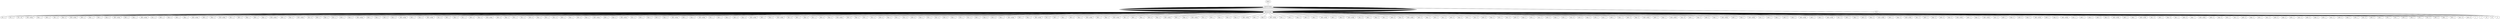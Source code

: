 graph "" {n000 ;
n000 [label="Inicio"] ;
n000 -- n001;
n001 [label="Instrucciones"] ;
n001 -- n003;
n003 [label="Declaracion"] ;
n003 -- n004;
n004 [label="$t1= 5"] ;
n001 -- n003;
n003 [label="Declaracion"] ;
n003 -- n005;
n005 [label="$t2= 5"] ;
n001 -- n002;
n002 [label="Print"] ;
n002 -- n006;
n006 [label="5"] ;
n001 -- n002;
n002 [label="Print"] ;
n002 -- n007;
n007 [label="5"] ;
n001 -- n003;
n003 [label="Declaracion"] ;
n003 -- n008;
n008 [label="$t1= 45"] ;
n001 -- n002;
n002 [label="Print"] ;
n002 -- n009;
n009 [label="45"] ;
n001 -- n002;
n002 [label="Print"] ;
n002 -- n0010;
n0010 [label="45"] ;
n001 -- n003;
n003 [label="Declaracion"] ;
n003 -- n0011;
n0011 [label="$s0= array"] ;
n001 -- n003;
n003 [label="Declaracion"] ;
n003 -- n0012;
n0012 [label="$sp= -1"] ;
n001 -- n003;
n003 [label="Declaracion"] ;
n003 -- n0013;
n0013 [label="$a0= 2"] ;
n001 -- n003;
n003 [label="Declaracion"] ;
n003 -- n0014;
n0014 [label="$a1= 3"] ;
n001 -- n003;
n003 [label="Declaracion"] ;
n003 -- n0015;
n0015 [label="$sp= 0"] ;
n001 -- n003;
n003 [label="Declaracion"] ;
n003 -- n0016;
n0016 [label="$s0= array"] ;
n001 -- n003;
n003 [label="Declaracion"] ;
n003 -- n0017;
n0017 [label="$a0= 2"] ;
n001 -- n003;
n003 [label="Declaracion"] ;
n003 -- n0018;
n0018 [label="$sp= -1"] ;
n001 -- n003;
n003 [label="Declaracion"] ;
n003 -- n0019;
n0019 [label="$a0= 1"] ;
n001 -- n003;
n003 [label="Declaracion"] ;
n003 -- n0020;
n0020 [label="$sp= 0"] ;
n001 -- n003;
n003 [label="Declaracion"] ;
n003 -- n0021;
n0021 [label="$s0= array"] ;
n001 -- n003;
n003 [label="Declaracion"] ;
n003 -- n0022;
n0022 [label="$a0= 2"] ;
n001 -- n003;
n003 [label="Declaracion"] ;
n003 -- n0023;
n0023 [label="$sp= 1"] ;
n001 -- n003;
n003 [label="Declaracion"] ;
n003 -- n0024;
n0024 [label="$s0= array"] ;
n001 -- n003;
n003 [label="Declaracion"] ;
n003 -- n0025;
n0025 [label="$a1= 2"] ;
n001 -- n003;
n003 [label="Declaracion"] ;
n003 -- n0026;
n0026 [label="$a0= 2"] ;
n001 -- n003;
n003 [label="Declaracion"] ;
n003 -- n0027;
n0027 [label="$sp= 0"] ;
n001 -- n003;
n003 [label="Declaracion"] ;
n003 -- n0028;
n0028 [label="$a0= 1"] ;
n001 -- n003;
n003 [label="Declaracion"] ;
n003 -- n0029;
n0029 [label="$sp= 1"] ;
n001 -- n003;
n003 [label="Declaracion"] ;
n003 -- n0030;
n0030 [label="$s0= array"] ;
n001 -- n003;
n003 [label="Declaracion"] ;
n003 -- n0031;
n0031 [label="$a0= 2"] ;
n001 -- n003;
n003 [label="Declaracion"] ;
n003 -- n0032;
n0032 [label="$sp= 2"] ;
n001 -- n003;
n003 [label="Declaracion"] ;
n003 -- n0033;
n0033 [label="$s0= array"] ;
n001 -- n003;
n003 [label="Declaracion"] ;
n003 -- n0034;
n0034 [label="$a1= 1"] ;
n001 -- n003;
n003 [label="Declaracion"] ;
n003 -- n0035;
n0035 [label="$a0= 2"] ;
n001 -- n003;
n003 [label="Declaracion"] ;
n003 -- n0036;
n0036 [label="$sp= 1"] ;
n001 -- n003;
n003 [label="Declaracion"] ;
n003 -- n0037;
n0037 [label="$a0= 1"] ;
n001 -- n003;
n003 [label="Declaracion"] ;
n003 -- n0038;
n0038 [label="$sp= 2"] ;
n001 -- n003;
n003 [label="Declaracion"] ;
n003 -- n0039;
n0039 [label="$s0= array"] ;
n001 -- n003;
n003 [label="Declaracion"] ;
n003 -- n0040;
n0040 [label="$a0= 2"] ;
n001 -- n003;
n003 [label="Declaracion"] ;
n003 -- n0041;
n0041 [label="$sp= 3"] ;
n001 -- n003;
n003 [label="Declaracion"] ;
n003 -- n0042;
n0042 [label="$s0= array"] ;
n001 -- n003;
n003 [label="Declaracion"] ;
n003 -- n0043;
n0043 [label="$a1= 0"] ;
n001 -- n003;
n003 [label="Declaracion"] ;
n003 -- n0044;
n0044 [label="$a0= 2"] ;
n001 -- n003;
n003 [label="Declaracion"] ;
n003 -- n0045;
n0045 [label="$sp= 2"] ;
n001 -- n003;
n003 [label="Declaracion"] ;
n003 -- n0046;
n0046 [label="$a1= 1"] ;
n001 -- n003;
n003 [label="Declaracion"] ;
n003 -- n0047;
n0047 [label="$a0= 1"] ;
n001 -- n003;
n003 [label="Declaracion"] ;
n003 -- n0048;
n0048 [label="$sp= 3"] ;
n001 -- n003;
n003 [label="Declaracion"] ;
n003 -- n0049;
n0049 [label="$s0= array"] ;
n001 -- n003;
n003 [label="Declaracion"] ;
n003 -- n0050;
n0050 [label="$a0= 1"] ;
n001 -- n003;
n003 [label="Declaracion"] ;
n003 -- n0051;
n0051 [label="$sp= 2"] ;
n001 -- n003;
n003 [label="Declaracion"] ;
n003 -- n0052;
n0052 [label="$a0= 0"] ;
n001 -- n003;
n003 [label="Declaracion"] ;
n003 -- n0053;
n0053 [label="$sp= 3"] ;
n001 -- n003;
n003 [label="Declaracion"] ;
n003 -- n0054;
n0054 [label="$s0= array"] ;
n001 -- n003;
n003 [label="Declaracion"] ;
n003 -- n0055;
n0055 [label="$a0= 1"] ;
n001 -- n003;
n003 [label="Declaracion"] ;
n003 -- n0056;
n0056 [label="$sp= 4"] ;
n001 -- n003;
n003 [label="Declaracion"] ;
n003 -- n0057;
n0057 [label="$s0= array"] ;
n001 -- n003;
n003 [label="Declaracion"] ;
n003 -- n0058;
n0058 [label="$a1= 0"] ;
n001 -- n003;
n003 [label="Declaracion"] ;
n003 -- n0059;
n0059 [label="$a0= 1"] ;
n001 -- n003;
n003 [label="Declaracion"] ;
n003 -- n0060;
n0060 [label="$sp= 3"] ;
n001 -- n003;
n003 [label="Declaracion"] ;
n003 -- n0061;
n0061 [label="$a1= 1"] ;
n001 -- n003;
n003 [label="Declaracion"] ;
n003 -- n0062;
n0062 [label="$a0= 0"] ;
n001 -- n003;
n003 [label="Declaracion"] ;
n003 -- n0063;
n0063 [label="$sp= 4"] ;
n001 -- n003;
n003 [label="Declaracion"] ;
n003 -- n0064;
n0064 [label="$s0= array"] ;
n001 -- n003;
n003 [label="Declaracion"] ;
n003 -- n0065;
n0065 [label="$a0= 0"] ;
n001 -- n003;
n003 [label="Declaracion"] ;
n003 -- n0066;
n0066 [label="$sp= 3"] ;
n001 -- n003;
n003 [label="Declaracion"] ;
n003 -- n0067;
n0067 [label="$t4= 1"] ;
n001 -- n003;
n003 [label="Declaracion"] ;
n003 -- n0068;
n0068 [label="$a1= 2"] ;
n001 -- n003;
n003 [label="Declaracion"] ;
n003 -- n0069;
n0069 [label="$a0= 0"] ;
n001 -- n003;
n003 [label="Declaracion"] ;
n003 -- n0070;
n0070 [label="$sp= 2"] ;
n001 -- n003;
n003 [label="Declaracion"] ;
n003 -- n0071;
n0071 [label="$t4= 1"] ;
n001 -- n003;
n003 [label="Declaracion"] ;
n003 -- n0072;
n0072 [label="$a1= 3"] ;
n001 -- n003;
n003 [label="Declaracion"] ;
n003 -- n0073;
n0073 [label="$a0= 1"] ;
n001 -- n003;
n003 [label="Declaracion"] ;
n003 -- n0074;
n0074 [label="$sp= 1"] ;
n001 -- n003;
n003 [label="Declaracion"] ;
n003 -- n0075;
n0075 [label="$a0= 0"] ;
n001 -- n003;
n003 [label="Declaracion"] ;
n003 -- n0076;
n0076 [label="$sp= 2"] ;
n001 -- n003;
n003 [label="Declaracion"] ;
n003 -- n0077;
n0077 [label="$s0= array"] ;
n001 -- n003;
n003 [label="Declaracion"] ;
n003 -- n0078;
n0078 [label="$a0= 1"] ;
n001 -- n003;
n003 [label="Declaracion"] ;
n003 -- n0079;
n0079 [label="$sp= 3"] ;
n001 -- n003;
n003 [label="Declaracion"] ;
n003 -- n0080;
n0080 [label="$s0= array"] ;
n001 -- n003;
n003 [label="Declaracion"] ;
n003 -- n0081;
n0081 [label="$a1= 2"] ;
n001 -- n003;
n003 [label="Declaracion"] ;
n003 -- n0082;
n0082 [label="$a0= 1"] ;
n001 -- n003;
n003 [label="Declaracion"] ;
n003 -- n0083;
n0083 [label="$sp= 2"] ;
n001 -- n003;
n003 [label="Declaracion"] ;
n003 -- n0084;
n0084 [label="$a0= 0"] ;
n001 -- n003;
n003 [label="Declaracion"] ;
n003 -- n0085;
n0085 [label="$sp= 3"] ;
n001 -- n003;
n003 [label="Declaracion"] ;
n003 -- n0086;
n0086 [label="$s0= array"] ;
n001 -- n003;
n003 [label="Declaracion"] ;
n003 -- n0087;
n0087 [label="$a0= 1"] ;
n001 -- n003;
n003 [label="Declaracion"] ;
n003 -- n0088;
n0088 [label="$sp= 4"] ;
n001 -- n003;
n003 [label="Declaracion"] ;
n003 -- n0089;
n0089 [label="$s0= array"] ;
n001 -- n003;
n003 [label="Declaracion"] ;
n003 -- n0090;
n0090 [label="$a1= 1"] ;
n001 -- n003;
n003 [label="Declaracion"] ;
n003 -- n0091;
n0091 [label="$a0= 1"] ;
n001 -- n003;
n003 [label="Declaracion"] ;
n003 -- n0092;
n0092 [label="$sp= 3"] ;
n001 -- n003;
n003 [label="Declaracion"] ;
n003 -- n0093;
n0093 [label="$a0= 0"] ;
n001 -- n003;
n003 [label="Declaracion"] ;
n003 -- n0094;
n0094 [label="$sp= 4"] ;
n001 -- n003;
n003 [label="Declaracion"] ;
n003 -- n0095;
n0095 [label="$s0= array"] ;
n001 -- n003;
n003 [label="Declaracion"] ;
n003 -- n0096;
n0096 [label="$a0= 1"] ;
n001 -- n003;
n003 [label="Declaracion"] ;
n003 -- n0097;
n0097 [label="$sp= 5"] ;
n001 -- n003;
n003 [label="Declaracion"] ;
n003 -- n0098;
n0098 [label="$s0= array"] ;
n001 -- n003;
n003 [label="Declaracion"] ;
n003 -- n0099;
n0099 [label="$a1= 0"] ;
n001 -- n003;
n003 [label="Declaracion"] ;
n003 -- n00100;
n00100 [label="$a0= 1"] ;
n001 -- n003;
n003 [label="Declaracion"] ;
n003 -- n00101;
n00101 [label="$sp= 4"] ;
n001 -- n003;
n003 [label="Declaracion"] ;
n003 -- n00102;
n00102 [label="$a1= 1"] ;
n001 -- n003;
n003 [label="Declaracion"] ;
n003 -- n00103;
n00103 [label="$a0= 0"] ;
n001 -- n003;
n003 [label="Declaracion"] ;
n003 -- n00104;
n00104 [label="$sp= 5"] ;
n001 -- n003;
n003 [label="Declaracion"] ;
n003 -- n00105;
n00105 [label="$s0= array"] ;
n001 -- n003;
n003 [label="Declaracion"] ;
n003 -- n00106;
n00106 [label="$a0= 0"] ;
n001 -- n003;
n003 [label="Declaracion"] ;
n003 -- n00107;
n00107 [label="$sp= 4"] ;
n001 -- n003;
n003 [label="Declaracion"] ;
n003 -- n00108;
n00108 [label="$t4= 1"] ;
n001 -- n003;
n003 [label="Declaracion"] ;
n003 -- n00109;
n00109 [label="$a1= 2"] ;
n001 -- n003;
n003 [label="Declaracion"] ;
n003 -- n00110;
n00110 [label="$a0= 0"] ;
n001 -- n003;
n003 [label="Declaracion"] ;
n003 -- n00111;
n00111 [label="$sp= 3"] ;
n001 -- n003;
n003 [label="Declaracion"] ;
n003 -- n00112;
n00112 [label="$t4= 1"] ;
n001 -- n003;
n003 [label="Declaracion"] ;
n003 -- n00113;
n00113 [label="$a1= 3"] ;
n001 -- n003;
n003 [label="Declaracion"] ;
n003 -- n00114;
n00114 [label="$a0= 0"] ;
n001 -- n003;
n003 [label="Declaracion"] ;
n003 -- n00115;
n00115 [label="$sp= 2"] ;
n001 -- n003;
n003 [label="Declaracion"] ;
n003 -- n00116;
n00116 [label="$t4= 1"] ;
n001 -- n003;
n003 [label="Declaracion"] ;
n003 -- n00117;
n00117 [label="$a1= 4"] ;
n001 -- n003;
n003 [label="Declaracion"] ;
n003 -- n00118;
n00118 [label="$a0= 0"] ;
n001 -- n003;
n003 [label="Declaracion"] ;
n003 -- n00119;
n00119 [label="$sp= 1"] ;
n001 -- n003;
n003 [label="Declaracion"] ;
n003 -- n00120;
n00120 [label="$t4= 1"] ;
n001 -- n003;
n003 [label="Declaracion"] ;
n003 -- n00121;
n00121 [label="$a1= 5"] ;
n001 -- n003;
n003 [label="Declaracion"] ;
n003 -- n00122;
n00122 [label="$a0= 1"] ;
n001 -- n003;
n003 [label="Declaracion"] ;
n003 -- n00123;
n00123 [label="$sp= 0"] ;
n001 -- n003;
n003 [label="Declaracion"] ;
n003 -- n00124;
n00124 [label="$a0= 0"] ;
n001 -- n003;
n003 [label="Declaracion"] ;
n003 -- n00125;
n00125 [label="$sp= 1"] ;
n001 -- n003;
n003 [label="Declaracion"] ;
n003 -- n00126;
n00126 [label="$s0= array"] ;
n001 -- n003;
n003 [label="Declaracion"] ;
n003 -- n00127;
n00127 [label="$a0= 1"] ;
n001 -- n003;
n003 [label="Declaracion"] ;
n003 -- n00128;
n00128 [label="$sp= 2"] ;
n001 -- n003;
n003 [label="Declaracion"] ;
n003 -- n00129;
n00129 [label="$s0= array"] ;
n001 -- n003;
n003 [label="Declaracion"] ;
n003 -- n00130;
n00130 [label="$a1= 4"] ;
n001 -- n003;
n003 [label="Declaracion"] ;
n003 -- n00131;
n00131 [label="$a0= 1"] ;
n001 -- n003;
n003 [label="Declaracion"] ;
n003 -- n00132;
n00132 [label="$sp= 1"] ;
n001 -- n003;
n003 [label="Declaracion"] ;
n003 -- n00133;
n00133 [label="$a0= 0"] ;
n001 -- n003;
n003 [label="Declaracion"] ;
n003 -- n00134;
n00134 [label="$sp= 2"] ;
n001 -- n003;
n003 [label="Declaracion"] ;
n003 -- n00135;
n00135 [label="$s0= array"] ;
n001 -- n003;
n003 [label="Declaracion"] ;
n003 -- n00136;
n00136 [label="$a0= 1"] ;
n001 -- n003;
n003 [label="Declaracion"] ;
n003 -- n00137;
n00137 [label="$sp= 3"] ;
n001 -- n003;
n003 [label="Declaracion"] ;
n003 -- n00138;
n00138 [label="$s0= array"] ;
n001 -- n003;
n003 [label="Declaracion"] ;
n003 -- n00139;
n00139 [label="$a1= 3"] ;
n001 -- n003;
n003 [label="Declaracion"] ;
n003 -- n00140;
n00140 [label="$a0= 1"] ;
n001 -- n003;
n003 [label="Declaracion"] ;
n003 -- n00141;
n00141 [label="$sp= 2"] ;
n001 -- n003;
n003 [label="Declaracion"] ;
n003 -- n00142;
n00142 [label="$a0= 0"] ;
n001 -- n003;
n003 [label="Declaracion"] ;
n003 -- n00143;
n00143 [label="$sp= 3"] ;
n001 -- n003;
n003 [label="Declaracion"] ;
n003 -- n00144;
n00144 [label="$s0= array"] ;
n001 -- n003;
n003 [label="Declaracion"] ;
n003 -- n00145;
n00145 [label="$a0= 1"] ;
n001 -- n003;
n003 [label="Declaracion"] ;
n003 -- n00146;
n00146 [label="$sp= 4"] ;
n001 -- n003;
n003 [label="Declaracion"] ;
n003 -- n00147;
n00147 [label="$s0= array"] ;
n001 -- n003;
n003 [label="Declaracion"] ;
n003 -- n00148;
n00148 [label="$a1= 2"] ;
n001 -- n003;
n003 [label="Declaracion"] ;
n003 -- n00149;
n00149 [label="$a0= 1"] ;
n001 -- n003;
n003 [label="Declaracion"] ;
n003 -- n00150;
n00150 [label="$sp= 3"] ;
n001 -- n003;
n003 [label="Declaracion"] ;
n003 -- n00151;
n00151 [label="$a0= 0"] ;
n001 -- n003;
n003 [label="Declaracion"] ;
n003 -- n00152;
n00152 [label="$sp= 4"] ;
n001 -- n003;
n003 [label="Declaracion"] ;
n003 -- n00153;
n00153 [label="$s0= array"] ;
n001 -- n003;
n003 [label="Declaracion"] ;
n003 -- n00154;
n00154 [label="$a0= 1"] ;
n001 -- n003;
n003 [label="Declaracion"] ;
n003 -- n00155;
n00155 [label="$sp= 5"] ;
n001 -- n003;
n003 [label="Declaracion"] ;
n003 -- n00156;
n00156 [label="$s0= array"] ;
n001 -- n003;
n003 [label="Declaracion"] ;
n003 -- n00157;
n00157 [label="$a1= 1"] ;
n001 -- n003;
n003 [label="Declaracion"] ;
n003 -- n00158;
n00158 [label="$a0= 1"] ;
n001 -- n003;
n003 [label="Declaracion"] ;
n003 -- n00159;
n00159 [label="$sp= 4"] ;
n001 -- n003;
n003 [label="Declaracion"] ;
n003 -- n00160;
n00160 [label="$a0= 0"] ;
n001 -- n003;
n003 [label="Declaracion"] ;
n003 -- n00161;
n00161 [label="$sp= 5"] ;
n001 -- n003;
n003 [label="Declaracion"] ;
n003 -- n00162;
n00162 [label="$s0= array"] ;
n001 -- n003;
n003 [label="Declaracion"] ;
n003 -- n00163;
n00163 [label="$a0= 1"] ;
n001 -- n003;
n003 [label="Declaracion"] ;
n003 -- n00164;
n00164 [label="$sp= 6"] ;
n001 -- n003;
n003 [label="Declaracion"] ;
n003 -- n00165;
n00165 [label="$s0= array"] ;
n001 -- n003;
n003 [label="Declaracion"] ;
n003 -- n00166;
n00166 [label="$a1= 0"] ;
n001 -- n003;
n003 [label="Declaracion"] ;
n003 -- n00167;
n00167 [label="$a0= 1"] ;
n001 -- n003;
n003 [label="Declaracion"] ;
n003 -- n00168;
n00168 [label="$sp= 5"] ;
n001 -- n003;
n003 [label="Declaracion"] ;
n003 -- n00169;
n00169 [label="$a1= 1"] ;
n001 -- n003;
n003 [label="Declaracion"] ;
n003 -- n00170;
n00170 [label="$a0= 0"] ;
n001 -- n003;
n003 [label="Declaracion"] ;
n003 -- n00171;
n00171 [label="$sp= 6"] ;
n001 -- n003;
n003 [label="Declaracion"] ;
n003 -- n00172;
n00172 [label="$s0= array"] ;
n001 -- n003;
n003 [label="Declaracion"] ;
n003 -- n00173;
n00173 [label="$a0= 0"] ;
n001 -- n003;
n003 [label="Declaracion"] ;
n003 -- n00174;
n00174 [label="$sp= 5"] ;
n001 -- n003;
n003 [label="Declaracion"] ;
n003 -- n00175;
n00175 [label="$t4= 1"] ;
n001 -- n003;
n003 [label="Declaracion"] ;
n003 -- n00176;
n00176 [label="$a1= 2"] ;
n001 -- n003;
n003 [label="Declaracion"] ;
n003 -- n00177;
n00177 [label="$a0= 0"] ;
n001 -- n003;
n003 [label="Declaracion"] ;
n003 -- n00178;
n00178 [label="$sp= 4"] ;
n001 -- n003;
n003 [label="Declaracion"] ;
n003 -- n00179;
n00179 [label="$t4= 1"] ;
n001 -- n003;
n003 [label="Declaracion"] ;
n003 -- n00180;
n00180 [label="$a1= 3"] ;
n001 -- n003;
n003 [label="Declaracion"] ;
n003 -- n00181;
n00181 [label="$a0= 0"] ;
n001 -- n003;
n003 [label="Declaracion"] ;
n003 -- n00182;
n00182 [label="$sp= 3"] ;
n001 -- n003;
n003 [label="Declaracion"] ;
n003 -- n00183;
n00183 [label="$t4= 1"] ;
n001 -- n003;
n003 [label="Declaracion"] ;
n003 -- n00184;
n00184 [label="$a1= 4"] ;
n001 -- n003;
n003 [label="Declaracion"] ;
n003 -- n00185;
n00185 [label="$a0= 0"] ;
n001 -- n003;
n003 [label="Declaracion"] ;
n003 -- n00186;
n00186 [label="$sp= 2"] ;
n001 -- n003;
n003 [label="Declaracion"] ;
n003 -- n00187;
n00187 [label="$t4= 1"] ;
n001 -- n003;
n003 [label="Declaracion"] ;
n003 -- n00188;
n00188 [label="$a1= 5"] ;
n001 -- n003;
n003 [label="Declaracion"] ;
n003 -- n00189;
n00189 [label="$a0= 0"] ;
n001 -- n003;
n003 [label="Declaracion"] ;
n003 -- n00190;
n00190 [label="$sp= 1"] ;
n001 -- n003;
n003 [label="Declaracion"] ;
n003 -- n00191;
n00191 [label="$t4= 1"] ;
n001 -- n003;
n003 [label="Declaracion"] ;
n003 -- n00192;
n00192 [label="$a1= 6"] ;
n001 -- n003;
n003 [label="Declaracion"] ;
n003 -- n00193;
n00193 [label="$a0= 0"] ;
n001 -- n003;
n003 [label="Declaracion"] ;
n003 -- n00194;
n00194 [label="$sp= 0"] ;
n001 -- n003;
n003 [label="Declaracion"] ;
n003 -- n00195;
n00195 [label="$t4= 1"] ;
n001 -- n003;
n003 [label="Declaracion"] ;
n003 -- n00196;
n00196 [label="$a1= 7"] ;
n001 -- n003;
n003 [label="Declaracion"] ;
n003 -- n00197;
n00197 [label="$a0= 1"] ;
n001 -- n003;
n003 [label="Declaracion"] ;
n003 -- n00198;
n00198 [label="$sp= -1"] ;
n001 -- n003;
n003 [label="Declaracion"] ;
n003 -- n00199;
n00199 [label="$a0= 0"] ;
n001 -- n003;
n003 [label="Declaracion"] ;
n003 -- n00200;
n00200 [label="$sp= 0"] ;
n001 -- n003;
n003 [label="Declaracion"] ;
n003 -- n00201;
n00201 [label="$s0= array"] ;
n001 -- n003;
n003 [label="Declaracion"] ;
n003 -- n00202;
n00202 [label="$a0= 1"] ;
n001 -- n003;
n003 [label="Declaracion"] ;
n003 -- n00203;
n00203 [label="$sp= 1"] ;
n001 -- n003;
n003 [label="Declaracion"] ;
n003 -- n00204;
n00204 [label="$s0= array"] ;
n001 -- n003;
n003 [label="Declaracion"] ;
n003 -- n00205;
n00205 [label="$a1= 6"] ;
n001 -- n003;
n003 [label="Declaracion"] ;
n003 -- n00206;
n00206 [label="$a0= 1"] ;
n001 -- n003;
n003 [label="Declaracion"] ;
n003 -- n00207;
n00207 [label="$sp= 0"] ;
n001 -- n003;
n003 [label="Declaracion"] ;
n003 -- n00208;
n00208 [label="$a0= 0"] ;
n001 -- n003;
n003 [label="Declaracion"] ;
n003 -- n00209;
n00209 [label="$sp= 1"] ;
n001 -- n003;
n003 [label="Declaracion"] ;
n003 -- n00210;
n00210 [label="$s0= array"] ;
n001 -- n003;
n003 [label="Declaracion"] ;
n003 -- n00211;
n00211 [label="$a0= 1"] ;
n001 -- n003;
n003 [label="Declaracion"] ;
n003 -- n00212;
n00212 [label="$sp= 2"] ;
n001 -- n003;
n003 [label="Declaracion"] ;
n003 -- n00213;
n00213 [label="$s0= array"] ;
n001 -- n003;
n003 [label="Declaracion"] ;
n003 -- n00214;
n00214 [label="$a1= 5"] ;
n001 -- n003;
n003 [label="Declaracion"] ;
n003 -- n00215;
n00215 [label="$a0= 1"] ;
n001 -- n003;
n003 [label="Declaracion"] ;
n003 -- n00216;
n00216 [label="$sp= 1"] ;
n001 -- n003;
n003 [label="Declaracion"] ;
n003 -- n00217;
n00217 [label="$a0= 0"] ;
n001 -- n003;
n003 [label="Declaracion"] ;
n003 -- n00218;
n00218 [label="$sp= 2"] ;
n001 -- n003;
n003 [label="Declaracion"] ;
n003 -- n00219;
n00219 [label="$s0= array"] ;
n001 -- n003;
n003 [label="Declaracion"] ;
n003 -- n00220;
n00220 [label="$a0= 1"] ;
n001 -- n003;
n003 [label="Declaracion"] ;
n003 -- n00221;
n00221 [label="$sp= 3"] ;
n001 -- n003;
n003 [label="Declaracion"] ;
n003 -- n00222;
n00222 [label="$s0= array"] ;
n001 -- n003;
n003 [label="Declaracion"] ;
n003 -- n00223;
n00223 [label="$a1= 4"] ;
n001 -- n003;
n003 [label="Declaracion"] ;
n003 -- n00224;
n00224 [label="$a0= 1"] ;
n001 -- n003;
n003 [label="Declaracion"] ;
n003 -- n00225;
n00225 [label="$sp= 2"] ;
n001 -- n003;
n003 [label="Declaracion"] ;
n003 -- n00226;
n00226 [label="$a0= 0"] ;
n001 -- n003;
n003 [label="Declaracion"] ;
n003 -- n00227;
n00227 [label="$sp= 3"] ;
n001 -- n003;
n003 [label="Declaracion"] ;
n003 -- n00228;
n00228 [label="$s0= array"] ;
n001 -- n003;
n003 [label="Declaracion"] ;
n003 -- n00229;
n00229 [label="$a0= 1"] ;
n001 -- n003;
n003 [label="Declaracion"] ;
n003 -- n00230;
n00230 [label="$sp= 4"] ;
n001 -- n003;
n003 [label="Declaracion"] ;
n003 -- n00231;
n00231 [label="$s0= array"] ;
n001 -- n003;
n003 [label="Declaracion"] ;
n003 -- n00232;
n00232 [label="$a1= 3"] ;
n001 -- n003;
n003 [label="Declaracion"] ;
n003 -- n00233;
n00233 [label="$a0= 1"] ;
n001 -- n003;
n003 [label="Declaracion"] ;
n003 -- n00234;
n00234 [label="$sp= 3"] ;
n001 -- n003;
n003 [label="Declaracion"] ;
n003 -- n00235;
n00235 [label="$a0= 0"] ;
n001 -- n003;
n003 [label="Declaracion"] ;
n003 -- n00236;
n00236 [label="$sp= 4"] ;
n001 -- n003;
n003 [label="Declaracion"] ;
n003 -- n00237;
n00237 [label="$s0= array"] ;
n001 -- n003;
n003 [label="Declaracion"] ;
n003 -- n00238;
n00238 [label="$a0= 1"] ;
n001 -- n003;
n003 [label="Declaracion"] ;
n003 -- n00239;
n00239 [label="$sp= 5"] ;
n001 -- n003;
n003 [label="Declaracion"] ;
n003 -- n00240;
n00240 [label="$s0= array"] ;
n001 -- n003;
n003 [label="Declaracion"] ;
n003 -- n00241;
n00241 [label="$a1= 2"] ;
n001 -- n003;
n003 [label="Declaracion"] ;
n003 -- n00242;
n00242 [label="$a0= 1"] ;
n001 -- n003;
n003 [label="Declaracion"] ;
n003 -- n00243;
n00243 [label="$sp= 4"] ;
n001 -- n003;
n003 [label="Declaracion"] ;
n003 -- n00244;
n00244 [label="$a0= 0"] ;
n001 -- n003;
n003 [label="Declaracion"] ;
n003 -- n00245;
n00245 [label="$sp= 5"] ;
n001 -- n003;
n003 [label="Declaracion"] ;
n003 -- n00246;
n00246 [label="$s0= array"] ;
n001 -- n003;
n003 [label="Declaracion"] ;
n003 -- n00247;
n00247 [label="$a0= 1"] ;
n001 -- n003;
n003 [label="Declaracion"] ;
n003 -- n00248;
n00248 [label="$sp= 6"] ;
n001 -- n003;
n003 [label="Declaracion"] ;
n003 -- n00249;
n00249 [label="$s0= array"] ;
n001 -- n003;
n003 [label="Declaracion"] ;
n003 -- n00250;
n00250 [label="$a1= 1"] ;
n001 -- n003;
n003 [label="Declaracion"] ;
n003 -- n00251;
n00251 [label="$a0= 1"] ;
n001 -- n003;
n003 [label="Declaracion"] ;
n003 -- n00252;
n00252 [label="$sp= 5"] ;
n001 -- n003;
n003 [label="Declaracion"] ;
n003 -- n00253;
n00253 [label="$a0= 0"] ;
n001 -- n003;
n003 [label="Declaracion"] ;
n003 -- n00254;
n00254 [label="$sp= 6"] ;
n001 -- n003;
n003 [label="Declaracion"] ;
n003 -- n00255;
n00255 [label="$s0= array"] ;
n001 -- n003;
n003 [label="Declaracion"] ;
n003 -- n00256;
n00256 [label="$a0= 1"] ;
n001 -- n003;
n003 [label="Declaracion"] ;
n003 -- n00257;
n00257 [label="$sp= 7"] ;
n001 -- n003;
n003 [label="Declaracion"] ;
n003 -- n00258;
n00258 [label="$s0= array"] ;
n001 -- n003;
n003 [label="Declaracion"] ;
n003 -- n00259;
n00259 [label="$a1= 0"] ;
n001 -- n003;
n003 [label="Declaracion"] ;
n003 -- n00260;
n00260 [label="$a0= 1"] ;
n001 -- n003;
n003 [label="Declaracion"] ;
n003 -- n00261;
n00261 [label="$sp= 6"] ;
n001 -- n003;
n003 [label="Declaracion"] ;
n003 -- n00262;
n00262 [label="$a1= 1"] ;
n001 -- n003;
n003 [label="Declaracion"] ;
n003 -- n00263;
n00263 [label="$a0= 0"] ;
n001 -- n003;
n003 [label="Declaracion"] ;
n003 -- n00264;
n00264 [label="$sp= 7"] ;
n001 -- n003;
n003 [label="Declaracion"] ;
n003 -- n00265;
n00265 [label="$s0= array"] ;
n001 -- n003;
n003 [label="Declaracion"] ;
n003 -- n00266;
n00266 [label="$a0= 0"] ;
n001 -- n003;
n003 [label="Declaracion"] ;
n003 -- n00267;
n00267 [label="$sp= 6"] ;
n001 -- n003;
n003 [label="Declaracion"] ;
n003 -- n00268;
n00268 [label="$t4= 1"] ;
n001 -- n003;
n003 [label="Declaracion"] ;
n003 -- n00269;
n00269 [label="$a1= 2"] ;
n001 -- n003;
n003 [label="Declaracion"] ;
n003 -- n00270;
n00270 [label="$a0= 0"] ;
n001 -- n003;
n003 [label="Declaracion"] ;
n003 -- n00271;
n00271 [label="$sp= 5"] ;
n001 -- n003;
n003 [label="Declaracion"] ;
n003 -- n00272;
n00272 [label="$t4= 1"] ;
n001 -- n003;
n003 [label="Declaracion"] ;
n003 -- n00273;
n00273 [label="$a1= 3"] ;
n001 -- n003;
n003 [label="Declaracion"] ;
n003 -- n00274;
n00274 [label="$a0= 0"] ;
n001 -- n003;
n003 [label="Declaracion"] ;
n003 -- n00275;
n00275 [label="$sp= 4"] ;
n001 -- n003;
n003 [label="Declaracion"] ;
n003 -- n00276;
n00276 [label="$t4= 1"] ;
n001 -- n003;
n003 [label="Declaracion"] ;
n003 -- n00277;
n00277 [label="$a1= 4"] ;
n001 -- n003;
n003 [label="Declaracion"] ;
n003 -- n00278;
n00278 [label="$a0= 0"] ;
n001 -- n003;
n003 [label="Declaracion"] ;
n003 -- n00279;
n00279 [label="$sp= 3"] ;
n001 -- n003;
n003 [label="Declaracion"] ;
n003 -- n00280;
n00280 [label="$t4= 1"] ;
n001 -- n003;
n003 [label="Declaracion"] ;
n003 -- n00281;
n00281 [label="$a1= 5"] ;
n001 -- n003;
n003 [label="Declaracion"] ;
n003 -- n00282;
n00282 [label="$a0= 0"] ;
n001 -- n003;
n003 [label="Declaracion"] ;
n003 -- n00283;
n00283 [label="$sp= 2"] ;
n001 -- n003;
n003 [label="Declaracion"] ;
n003 -- n00284;
n00284 [label="$t4= 1"] ;
n001 -- n003;
n003 [label="Declaracion"] ;
n003 -- n00285;
n00285 [label="$a1= 6"] ;
n001 -- n003;
n003 [label="Declaracion"] ;
n003 -- n00286;
n00286 [label="$a0= 0"] ;
n001 -- n003;
n003 [label="Declaracion"] ;
n003 -- n00287;
n00287 [label="$sp= 1"] ;
n001 -- n003;
n003 [label="Declaracion"] ;
n003 -- n00288;
n00288 [label="$t4= 1"] ;
n001 -- n003;
n003 [label="Declaracion"] ;
n003 -- n00289;
n00289 [label="$a1= 7"] ;
n001 -- n003;
n003 [label="Declaracion"] ;
n003 -- n00290;
n00290 [label="$a0= 0"] ;
n001 -- n003;
n003 [label="Declaracion"] ;
n003 -- n00291;
n00291 [label="$sp= 0"] ;
n001 -- n003;
n003 [label="Declaracion"] ;
n003 -- n00292;
n00292 [label="$t4= 1"] ;
n001 -- n003;
n003 [label="Declaracion"] ;
n003 -- n00293;
n00293 [label="$a1= 8"] ;
n001 -- n003;
n003 [label="Declaracion"] ;
n003 -- n00294;
n00294 [label="$a0= 0"] ;
n001 -- n003;
n003 [label="Declaracion"] ;
n003 -- n00295;
n00295 [label="$sp= -1"] ;
n001 -- n003;
n003 [label="Declaracion"] ;
n003 -- n00296;
n00296 [label="$t4= 1"] ;
n001 -- n003;
n003 [label="Declaracion"] ;
n003 -- n00297;
n00297 [label="$a1= 9"] ;
n001 -- n003;
n003 [label="Declaracion"] ;
n003 -- n00298;
n00298 [label="$v0= 9"] ;
n001 -- n002;
n002 [label="Print"] ;
n002 -- n00299;
n00299 [label="9"] ;
}